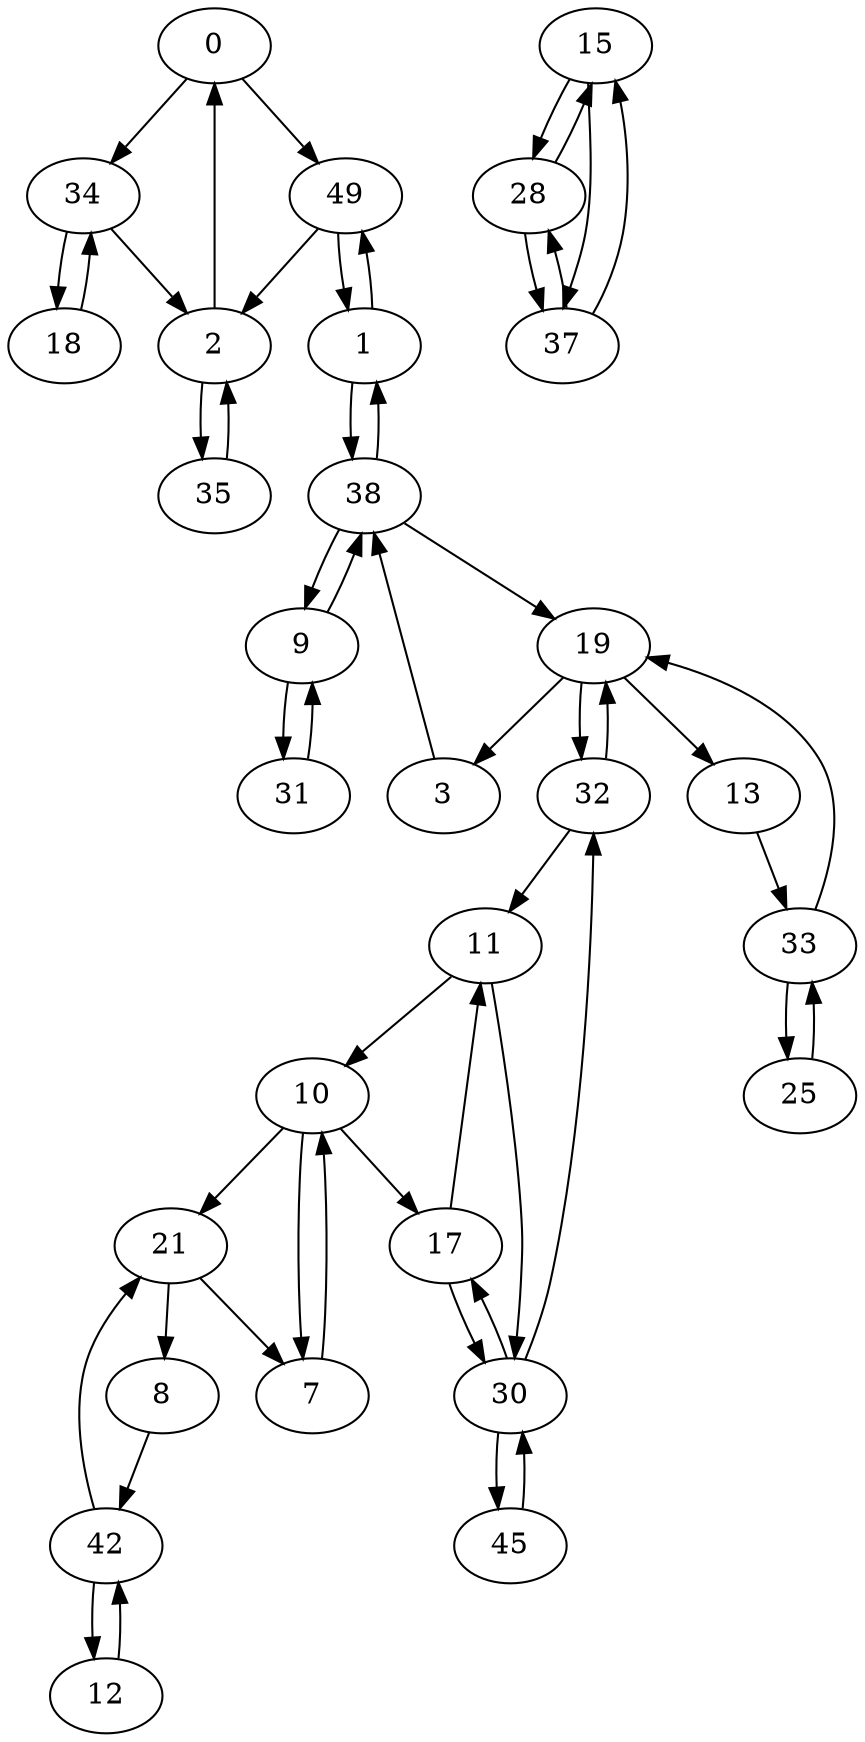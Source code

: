 digraph G {
  0 -> 34;
  0 -> 49;
  1 -> 38;
  1 -> 49;
  2 -> 0;
  2 -> 35;
  3 -> 38;
  7 -> 10;
  8 -> 42;
  9 -> 31;
  9 -> 38;
  10 -> 7;
  10 -> 17;
  10 -> 21;
  11 -> 10;
  11 -> 30;
  12 -> 42;
  13 -> 33;
  15 -> 28;
  15 -> 37;
  17 -> 11;
  17 -> 30;
  18 -> 34;
  19 -> 3;
  19 -> 13;
  19 -> 32;
  21 -> 7;
  21 -> 8;
  25 -> 33;
  28 -> 15;
  28 -> 37;
  30 -> 17;
  30 -> 32;
  30 -> 45;
  31 -> 9;
  32 -> 11;
  32 -> 19;
  33 -> 19;
  33 -> 25;
  34 -> 2;
  34 -> 18;
  35 -> 2;
  37 -> 15;
  37 -> 28;
  38 -> 1;
  38 -> 9;
  38 -> 19;
  42 -> 12;
  42 -> 21;
  45 -> 30;
  49 -> 1;
  49 -> 2;
}